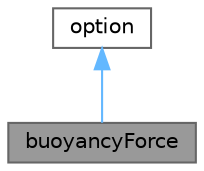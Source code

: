 digraph "buoyancyForce"
{
 // LATEX_PDF_SIZE
  bgcolor="transparent";
  edge [fontname=Helvetica,fontsize=10,labelfontname=Helvetica,labelfontsize=10];
  node [fontname=Helvetica,fontsize=10,shape=box,height=0.2,width=0.4];
  Node1 [id="Node000001",label="buoyancyForce",height=0.2,width=0.4,color="gray40", fillcolor="grey60", style="filled", fontcolor="black",tooltip="Applies buoyancy force sources (i.e. Sf) to the momentum equation for incompressible and compressible..."];
  Node2 -> Node1 [id="edge1_Node000001_Node000002",dir="back",color="steelblue1",style="solid",tooltip=" "];
  Node2 [id="Node000002",label="option",height=0.2,width=0.4,color="gray40", fillcolor="white", style="filled",URL="$classFoam_1_1fv_1_1option.html",tooltip="Base abstract class for handling finite volume options (i.e. fvOption)."];
}
